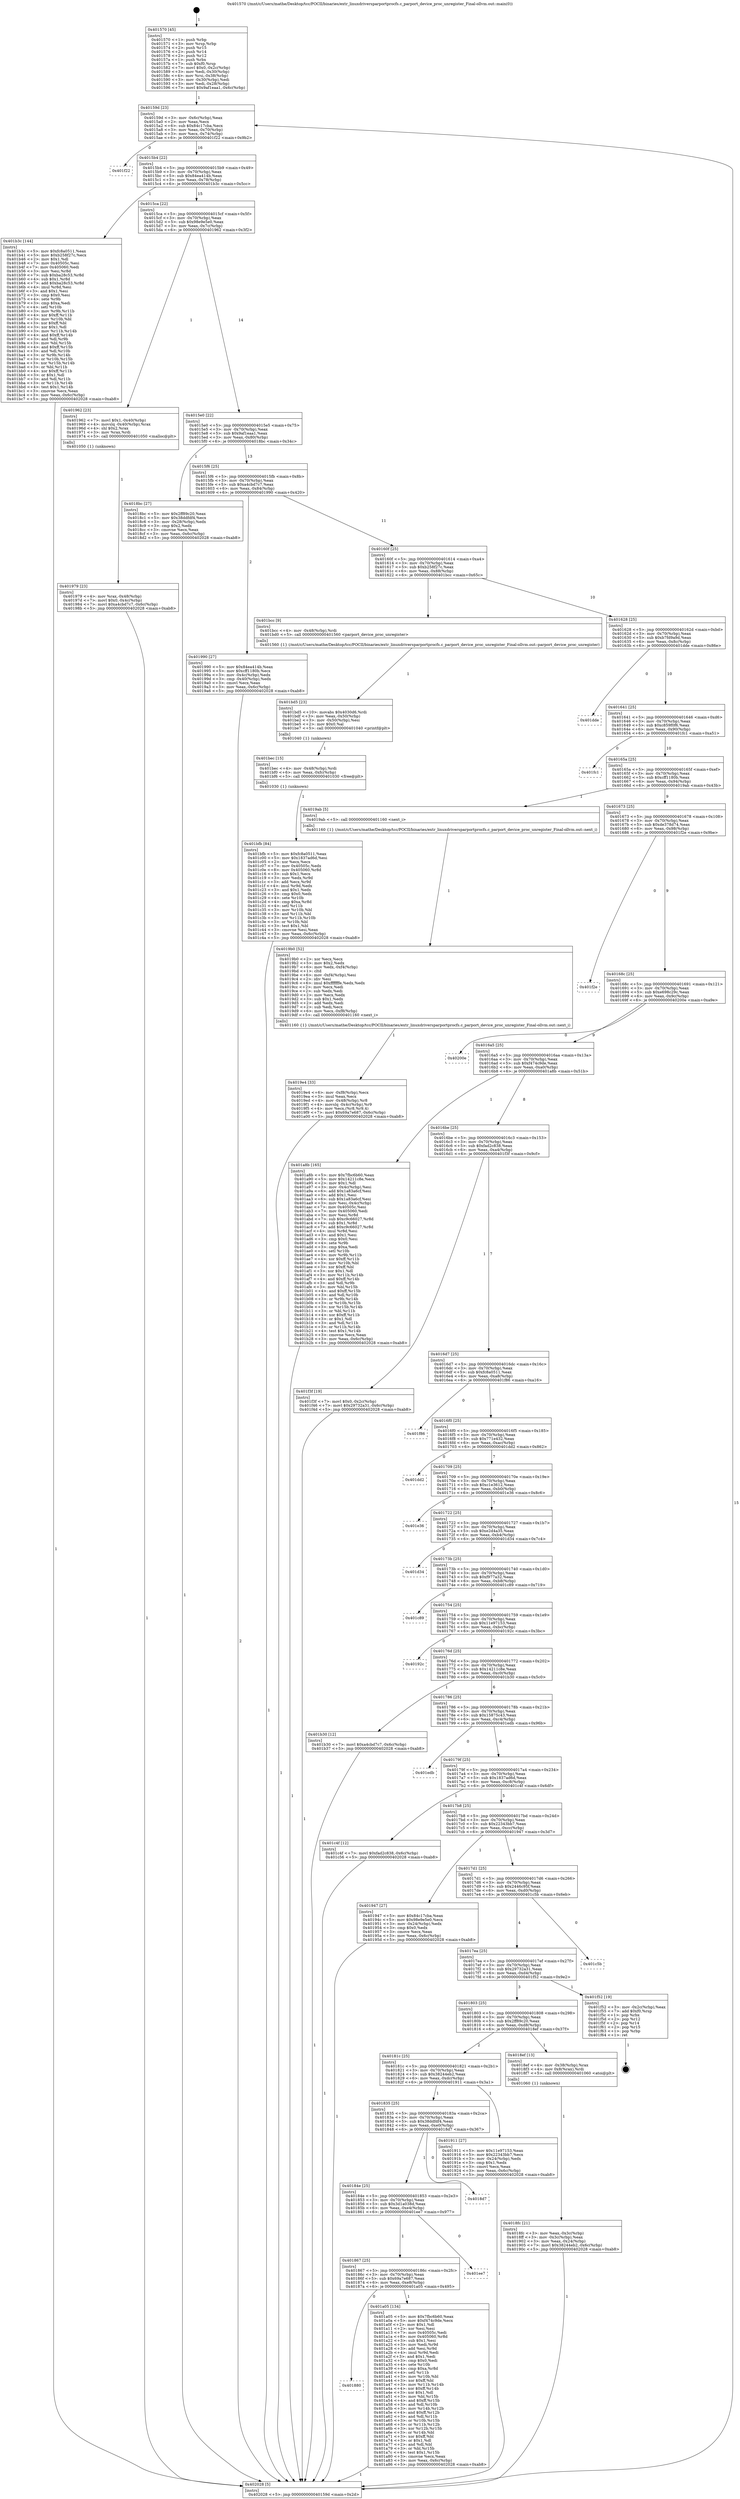 digraph "0x401570" {
  label = "0x401570 (/mnt/c/Users/mathe/Desktop/tcc/POCII/binaries/extr_linuxdriversparportprocfs.c_parport_device_proc_unregister_Final-ollvm.out::main(0))"
  labelloc = "t"
  node[shape=record]

  Entry [label="",width=0.3,height=0.3,shape=circle,fillcolor=black,style=filled]
  "0x40159d" [label="{
     0x40159d [23]\l
     | [instrs]\l
     &nbsp;&nbsp;0x40159d \<+3\>: mov -0x6c(%rbp),%eax\l
     &nbsp;&nbsp;0x4015a0 \<+2\>: mov %eax,%ecx\l
     &nbsp;&nbsp;0x4015a2 \<+6\>: sub $0x84c17cba,%ecx\l
     &nbsp;&nbsp;0x4015a8 \<+3\>: mov %eax,-0x70(%rbp)\l
     &nbsp;&nbsp;0x4015ab \<+3\>: mov %ecx,-0x74(%rbp)\l
     &nbsp;&nbsp;0x4015ae \<+6\>: je 0000000000401f22 \<main+0x9b2\>\l
  }"]
  "0x401f22" [label="{
     0x401f22\l
  }", style=dashed]
  "0x4015b4" [label="{
     0x4015b4 [22]\l
     | [instrs]\l
     &nbsp;&nbsp;0x4015b4 \<+5\>: jmp 00000000004015b9 \<main+0x49\>\l
     &nbsp;&nbsp;0x4015b9 \<+3\>: mov -0x70(%rbp),%eax\l
     &nbsp;&nbsp;0x4015bc \<+5\>: sub $0x84ea414b,%eax\l
     &nbsp;&nbsp;0x4015c1 \<+3\>: mov %eax,-0x78(%rbp)\l
     &nbsp;&nbsp;0x4015c4 \<+6\>: je 0000000000401b3c \<main+0x5cc\>\l
  }"]
  Exit [label="",width=0.3,height=0.3,shape=circle,fillcolor=black,style=filled,peripheries=2]
  "0x401b3c" [label="{
     0x401b3c [144]\l
     | [instrs]\l
     &nbsp;&nbsp;0x401b3c \<+5\>: mov $0xfc8a0511,%eax\l
     &nbsp;&nbsp;0x401b41 \<+5\>: mov $0xb258f27c,%ecx\l
     &nbsp;&nbsp;0x401b46 \<+2\>: mov $0x1,%dl\l
     &nbsp;&nbsp;0x401b48 \<+7\>: mov 0x40505c,%esi\l
     &nbsp;&nbsp;0x401b4f \<+7\>: mov 0x405060,%edi\l
     &nbsp;&nbsp;0x401b56 \<+3\>: mov %esi,%r8d\l
     &nbsp;&nbsp;0x401b59 \<+7\>: sub $0xba28c53,%r8d\l
     &nbsp;&nbsp;0x401b60 \<+4\>: sub $0x1,%r8d\l
     &nbsp;&nbsp;0x401b64 \<+7\>: add $0xba28c53,%r8d\l
     &nbsp;&nbsp;0x401b6b \<+4\>: imul %r8d,%esi\l
     &nbsp;&nbsp;0x401b6f \<+3\>: and $0x1,%esi\l
     &nbsp;&nbsp;0x401b72 \<+3\>: cmp $0x0,%esi\l
     &nbsp;&nbsp;0x401b75 \<+4\>: sete %r9b\l
     &nbsp;&nbsp;0x401b79 \<+3\>: cmp $0xa,%edi\l
     &nbsp;&nbsp;0x401b7c \<+4\>: setl %r10b\l
     &nbsp;&nbsp;0x401b80 \<+3\>: mov %r9b,%r11b\l
     &nbsp;&nbsp;0x401b83 \<+4\>: xor $0xff,%r11b\l
     &nbsp;&nbsp;0x401b87 \<+3\>: mov %r10b,%bl\l
     &nbsp;&nbsp;0x401b8a \<+3\>: xor $0xff,%bl\l
     &nbsp;&nbsp;0x401b8d \<+3\>: xor $0x1,%dl\l
     &nbsp;&nbsp;0x401b90 \<+3\>: mov %r11b,%r14b\l
     &nbsp;&nbsp;0x401b93 \<+4\>: and $0xff,%r14b\l
     &nbsp;&nbsp;0x401b97 \<+3\>: and %dl,%r9b\l
     &nbsp;&nbsp;0x401b9a \<+3\>: mov %bl,%r15b\l
     &nbsp;&nbsp;0x401b9d \<+4\>: and $0xff,%r15b\l
     &nbsp;&nbsp;0x401ba1 \<+3\>: and %dl,%r10b\l
     &nbsp;&nbsp;0x401ba4 \<+3\>: or %r9b,%r14b\l
     &nbsp;&nbsp;0x401ba7 \<+3\>: or %r10b,%r15b\l
     &nbsp;&nbsp;0x401baa \<+3\>: xor %r15b,%r14b\l
     &nbsp;&nbsp;0x401bad \<+3\>: or %bl,%r11b\l
     &nbsp;&nbsp;0x401bb0 \<+4\>: xor $0xff,%r11b\l
     &nbsp;&nbsp;0x401bb4 \<+3\>: or $0x1,%dl\l
     &nbsp;&nbsp;0x401bb7 \<+3\>: and %dl,%r11b\l
     &nbsp;&nbsp;0x401bba \<+3\>: or %r11b,%r14b\l
     &nbsp;&nbsp;0x401bbd \<+4\>: test $0x1,%r14b\l
     &nbsp;&nbsp;0x401bc1 \<+3\>: cmovne %ecx,%eax\l
     &nbsp;&nbsp;0x401bc4 \<+3\>: mov %eax,-0x6c(%rbp)\l
     &nbsp;&nbsp;0x401bc7 \<+5\>: jmp 0000000000402028 \<main+0xab8\>\l
  }"]
  "0x4015ca" [label="{
     0x4015ca [22]\l
     | [instrs]\l
     &nbsp;&nbsp;0x4015ca \<+5\>: jmp 00000000004015cf \<main+0x5f\>\l
     &nbsp;&nbsp;0x4015cf \<+3\>: mov -0x70(%rbp),%eax\l
     &nbsp;&nbsp;0x4015d2 \<+5\>: sub $0x98e9e5e0,%eax\l
     &nbsp;&nbsp;0x4015d7 \<+3\>: mov %eax,-0x7c(%rbp)\l
     &nbsp;&nbsp;0x4015da \<+6\>: je 0000000000401962 \<main+0x3f2\>\l
  }"]
  "0x401bfb" [label="{
     0x401bfb [84]\l
     | [instrs]\l
     &nbsp;&nbsp;0x401bfb \<+5\>: mov $0xfc8a0511,%eax\l
     &nbsp;&nbsp;0x401c00 \<+5\>: mov $0x1837ad6d,%esi\l
     &nbsp;&nbsp;0x401c05 \<+2\>: xor %ecx,%ecx\l
     &nbsp;&nbsp;0x401c07 \<+7\>: mov 0x40505c,%edx\l
     &nbsp;&nbsp;0x401c0e \<+8\>: mov 0x405060,%r8d\l
     &nbsp;&nbsp;0x401c16 \<+3\>: sub $0x1,%ecx\l
     &nbsp;&nbsp;0x401c19 \<+3\>: mov %edx,%r9d\l
     &nbsp;&nbsp;0x401c1c \<+3\>: add %ecx,%r9d\l
     &nbsp;&nbsp;0x401c1f \<+4\>: imul %r9d,%edx\l
     &nbsp;&nbsp;0x401c23 \<+3\>: and $0x1,%edx\l
     &nbsp;&nbsp;0x401c26 \<+3\>: cmp $0x0,%edx\l
     &nbsp;&nbsp;0x401c29 \<+4\>: sete %r10b\l
     &nbsp;&nbsp;0x401c2d \<+4\>: cmp $0xa,%r8d\l
     &nbsp;&nbsp;0x401c31 \<+4\>: setl %r11b\l
     &nbsp;&nbsp;0x401c35 \<+3\>: mov %r10b,%bl\l
     &nbsp;&nbsp;0x401c38 \<+3\>: and %r11b,%bl\l
     &nbsp;&nbsp;0x401c3b \<+3\>: xor %r11b,%r10b\l
     &nbsp;&nbsp;0x401c3e \<+3\>: or %r10b,%bl\l
     &nbsp;&nbsp;0x401c41 \<+3\>: test $0x1,%bl\l
     &nbsp;&nbsp;0x401c44 \<+3\>: cmovne %esi,%eax\l
     &nbsp;&nbsp;0x401c47 \<+3\>: mov %eax,-0x6c(%rbp)\l
     &nbsp;&nbsp;0x401c4a \<+5\>: jmp 0000000000402028 \<main+0xab8\>\l
  }"]
  "0x401962" [label="{
     0x401962 [23]\l
     | [instrs]\l
     &nbsp;&nbsp;0x401962 \<+7\>: movl $0x1,-0x40(%rbp)\l
     &nbsp;&nbsp;0x401969 \<+4\>: movslq -0x40(%rbp),%rax\l
     &nbsp;&nbsp;0x40196d \<+4\>: shl $0x2,%rax\l
     &nbsp;&nbsp;0x401971 \<+3\>: mov %rax,%rdi\l
     &nbsp;&nbsp;0x401974 \<+5\>: call 0000000000401050 \<malloc@plt\>\l
     | [calls]\l
     &nbsp;&nbsp;0x401050 \{1\} (unknown)\l
  }"]
  "0x4015e0" [label="{
     0x4015e0 [22]\l
     | [instrs]\l
     &nbsp;&nbsp;0x4015e0 \<+5\>: jmp 00000000004015e5 \<main+0x75\>\l
     &nbsp;&nbsp;0x4015e5 \<+3\>: mov -0x70(%rbp),%eax\l
     &nbsp;&nbsp;0x4015e8 \<+5\>: sub $0x9af1eaa1,%eax\l
     &nbsp;&nbsp;0x4015ed \<+3\>: mov %eax,-0x80(%rbp)\l
     &nbsp;&nbsp;0x4015f0 \<+6\>: je 00000000004018bc \<main+0x34c\>\l
  }"]
  "0x401bec" [label="{
     0x401bec [15]\l
     | [instrs]\l
     &nbsp;&nbsp;0x401bec \<+4\>: mov -0x48(%rbp),%rdi\l
     &nbsp;&nbsp;0x401bf0 \<+6\>: mov %eax,-0xfc(%rbp)\l
     &nbsp;&nbsp;0x401bf6 \<+5\>: call 0000000000401030 \<free@plt\>\l
     | [calls]\l
     &nbsp;&nbsp;0x401030 \{1\} (unknown)\l
  }"]
  "0x4018bc" [label="{
     0x4018bc [27]\l
     | [instrs]\l
     &nbsp;&nbsp;0x4018bc \<+5\>: mov $0x2ff89c20,%eax\l
     &nbsp;&nbsp;0x4018c1 \<+5\>: mov $0x38ddfdf4,%ecx\l
     &nbsp;&nbsp;0x4018c6 \<+3\>: mov -0x28(%rbp),%edx\l
     &nbsp;&nbsp;0x4018c9 \<+3\>: cmp $0x2,%edx\l
     &nbsp;&nbsp;0x4018cc \<+3\>: cmovne %ecx,%eax\l
     &nbsp;&nbsp;0x4018cf \<+3\>: mov %eax,-0x6c(%rbp)\l
     &nbsp;&nbsp;0x4018d2 \<+5\>: jmp 0000000000402028 \<main+0xab8\>\l
  }"]
  "0x4015f6" [label="{
     0x4015f6 [25]\l
     | [instrs]\l
     &nbsp;&nbsp;0x4015f6 \<+5\>: jmp 00000000004015fb \<main+0x8b\>\l
     &nbsp;&nbsp;0x4015fb \<+3\>: mov -0x70(%rbp),%eax\l
     &nbsp;&nbsp;0x4015fe \<+5\>: sub $0xa4cbd7c7,%eax\l
     &nbsp;&nbsp;0x401603 \<+6\>: mov %eax,-0x84(%rbp)\l
     &nbsp;&nbsp;0x401609 \<+6\>: je 0000000000401990 \<main+0x420\>\l
  }"]
  "0x402028" [label="{
     0x402028 [5]\l
     | [instrs]\l
     &nbsp;&nbsp;0x402028 \<+5\>: jmp 000000000040159d \<main+0x2d\>\l
  }"]
  "0x401570" [label="{
     0x401570 [45]\l
     | [instrs]\l
     &nbsp;&nbsp;0x401570 \<+1\>: push %rbp\l
     &nbsp;&nbsp;0x401571 \<+3\>: mov %rsp,%rbp\l
     &nbsp;&nbsp;0x401574 \<+2\>: push %r15\l
     &nbsp;&nbsp;0x401576 \<+2\>: push %r14\l
     &nbsp;&nbsp;0x401578 \<+2\>: push %r12\l
     &nbsp;&nbsp;0x40157a \<+1\>: push %rbx\l
     &nbsp;&nbsp;0x40157b \<+7\>: sub $0xf0,%rsp\l
     &nbsp;&nbsp;0x401582 \<+7\>: movl $0x0,-0x2c(%rbp)\l
     &nbsp;&nbsp;0x401589 \<+3\>: mov %edi,-0x30(%rbp)\l
     &nbsp;&nbsp;0x40158c \<+4\>: mov %rsi,-0x38(%rbp)\l
     &nbsp;&nbsp;0x401590 \<+3\>: mov -0x30(%rbp),%edi\l
     &nbsp;&nbsp;0x401593 \<+3\>: mov %edi,-0x28(%rbp)\l
     &nbsp;&nbsp;0x401596 \<+7\>: movl $0x9af1eaa1,-0x6c(%rbp)\l
  }"]
  "0x401bd5" [label="{
     0x401bd5 [23]\l
     | [instrs]\l
     &nbsp;&nbsp;0x401bd5 \<+10\>: movabs $0x4030d6,%rdi\l
     &nbsp;&nbsp;0x401bdf \<+3\>: mov %eax,-0x50(%rbp)\l
     &nbsp;&nbsp;0x401be2 \<+3\>: mov -0x50(%rbp),%esi\l
     &nbsp;&nbsp;0x401be5 \<+2\>: mov $0x0,%al\l
     &nbsp;&nbsp;0x401be7 \<+5\>: call 0000000000401040 \<printf@plt\>\l
     | [calls]\l
     &nbsp;&nbsp;0x401040 \{1\} (unknown)\l
  }"]
  "0x401990" [label="{
     0x401990 [27]\l
     | [instrs]\l
     &nbsp;&nbsp;0x401990 \<+5\>: mov $0x84ea414b,%eax\l
     &nbsp;&nbsp;0x401995 \<+5\>: mov $0xcff1180b,%ecx\l
     &nbsp;&nbsp;0x40199a \<+3\>: mov -0x4c(%rbp),%edx\l
     &nbsp;&nbsp;0x40199d \<+3\>: cmp -0x40(%rbp),%edx\l
     &nbsp;&nbsp;0x4019a0 \<+3\>: cmovl %ecx,%eax\l
     &nbsp;&nbsp;0x4019a3 \<+3\>: mov %eax,-0x6c(%rbp)\l
     &nbsp;&nbsp;0x4019a6 \<+5\>: jmp 0000000000402028 \<main+0xab8\>\l
  }"]
  "0x40160f" [label="{
     0x40160f [25]\l
     | [instrs]\l
     &nbsp;&nbsp;0x40160f \<+5\>: jmp 0000000000401614 \<main+0xa4\>\l
     &nbsp;&nbsp;0x401614 \<+3\>: mov -0x70(%rbp),%eax\l
     &nbsp;&nbsp;0x401617 \<+5\>: sub $0xb258f27c,%eax\l
     &nbsp;&nbsp;0x40161c \<+6\>: mov %eax,-0x88(%rbp)\l
     &nbsp;&nbsp;0x401622 \<+6\>: je 0000000000401bcc \<main+0x65c\>\l
  }"]
  "0x401880" [label="{
     0x401880\l
  }", style=dashed]
  "0x401bcc" [label="{
     0x401bcc [9]\l
     | [instrs]\l
     &nbsp;&nbsp;0x401bcc \<+4\>: mov -0x48(%rbp),%rdi\l
     &nbsp;&nbsp;0x401bd0 \<+5\>: call 0000000000401560 \<parport_device_proc_unregister\>\l
     | [calls]\l
     &nbsp;&nbsp;0x401560 \{1\} (/mnt/c/Users/mathe/Desktop/tcc/POCII/binaries/extr_linuxdriversparportprocfs.c_parport_device_proc_unregister_Final-ollvm.out::parport_device_proc_unregister)\l
  }"]
  "0x401628" [label="{
     0x401628 [25]\l
     | [instrs]\l
     &nbsp;&nbsp;0x401628 \<+5\>: jmp 000000000040162d \<main+0xbd\>\l
     &nbsp;&nbsp;0x40162d \<+3\>: mov -0x70(%rbp),%eax\l
     &nbsp;&nbsp;0x401630 \<+5\>: sub $0xb7fd9a9d,%eax\l
     &nbsp;&nbsp;0x401635 \<+6\>: mov %eax,-0x8c(%rbp)\l
     &nbsp;&nbsp;0x40163b \<+6\>: je 0000000000401dde \<main+0x86e\>\l
  }"]
  "0x401a05" [label="{
     0x401a05 [134]\l
     | [instrs]\l
     &nbsp;&nbsp;0x401a05 \<+5\>: mov $0x7fbc6b60,%eax\l
     &nbsp;&nbsp;0x401a0a \<+5\>: mov $0xf474c9de,%ecx\l
     &nbsp;&nbsp;0x401a0f \<+2\>: mov $0x1,%dl\l
     &nbsp;&nbsp;0x401a11 \<+2\>: xor %esi,%esi\l
     &nbsp;&nbsp;0x401a13 \<+7\>: mov 0x40505c,%edi\l
     &nbsp;&nbsp;0x401a1a \<+8\>: mov 0x405060,%r8d\l
     &nbsp;&nbsp;0x401a22 \<+3\>: sub $0x1,%esi\l
     &nbsp;&nbsp;0x401a25 \<+3\>: mov %edi,%r9d\l
     &nbsp;&nbsp;0x401a28 \<+3\>: add %esi,%r9d\l
     &nbsp;&nbsp;0x401a2b \<+4\>: imul %r9d,%edi\l
     &nbsp;&nbsp;0x401a2f \<+3\>: and $0x1,%edi\l
     &nbsp;&nbsp;0x401a32 \<+3\>: cmp $0x0,%edi\l
     &nbsp;&nbsp;0x401a35 \<+4\>: sete %r10b\l
     &nbsp;&nbsp;0x401a39 \<+4\>: cmp $0xa,%r8d\l
     &nbsp;&nbsp;0x401a3d \<+4\>: setl %r11b\l
     &nbsp;&nbsp;0x401a41 \<+3\>: mov %r10b,%bl\l
     &nbsp;&nbsp;0x401a44 \<+3\>: xor $0xff,%bl\l
     &nbsp;&nbsp;0x401a47 \<+3\>: mov %r11b,%r14b\l
     &nbsp;&nbsp;0x401a4a \<+4\>: xor $0xff,%r14b\l
     &nbsp;&nbsp;0x401a4e \<+3\>: xor $0x1,%dl\l
     &nbsp;&nbsp;0x401a51 \<+3\>: mov %bl,%r15b\l
     &nbsp;&nbsp;0x401a54 \<+4\>: and $0xff,%r15b\l
     &nbsp;&nbsp;0x401a58 \<+3\>: and %dl,%r10b\l
     &nbsp;&nbsp;0x401a5b \<+3\>: mov %r14b,%r12b\l
     &nbsp;&nbsp;0x401a5e \<+4\>: and $0xff,%r12b\l
     &nbsp;&nbsp;0x401a62 \<+3\>: and %dl,%r11b\l
     &nbsp;&nbsp;0x401a65 \<+3\>: or %r10b,%r15b\l
     &nbsp;&nbsp;0x401a68 \<+3\>: or %r11b,%r12b\l
     &nbsp;&nbsp;0x401a6b \<+3\>: xor %r12b,%r15b\l
     &nbsp;&nbsp;0x401a6e \<+3\>: or %r14b,%bl\l
     &nbsp;&nbsp;0x401a71 \<+3\>: xor $0xff,%bl\l
     &nbsp;&nbsp;0x401a74 \<+3\>: or $0x1,%dl\l
     &nbsp;&nbsp;0x401a77 \<+2\>: and %dl,%bl\l
     &nbsp;&nbsp;0x401a79 \<+3\>: or %bl,%r15b\l
     &nbsp;&nbsp;0x401a7c \<+4\>: test $0x1,%r15b\l
     &nbsp;&nbsp;0x401a80 \<+3\>: cmovne %ecx,%eax\l
     &nbsp;&nbsp;0x401a83 \<+3\>: mov %eax,-0x6c(%rbp)\l
     &nbsp;&nbsp;0x401a86 \<+5\>: jmp 0000000000402028 \<main+0xab8\>\l
  }"]
  "0x401dde" [label="{
     0x401dde\l
  }", style=dashed]
  "0x401641" [label="{
     0x401641 [25]\l
     | [instrs]\l
     &nbsp;&nbsp;0x401641 \<+5\>: jmp 0000000000401646 \<main+0xd6\>\l
     &nbsp;&nbsp;0x401646 \<+3\>: mov -0x70(%rbp),%eax\l
     &nbsp;&nbsp;0x401649 \<+5\>: sub $0xc859f0f6,%eax\l
     &nbsp;&nbsp;0x40164e \<+6\>: mov %eax,-0x90(%rbp)\l
     &nbsp;&nbsp;0x401654 \<+6\>: je 0000000000401fc1 \<main+0xa51\>\l
  }"]
  "0x401867" [label="{
     0x401867 [25]\l
     | [instrs]\l
     &nbsp;&nbsp;0x401867 \<+5\>: jmp 000000000040186c \<main+0x2fc\>\l
     &nbsp;&nbsp;0x40186c \<+3\>: mov -0x70(%rbp),%eax\l
     &nbsp;&nbsp;0x40186f \<+5\>: sub $0x69a7e687,%eax\l
     &nbsp;&nbsp;0x401874 \<+6\>: mov %eax,-0xe8(%rbp)\l
     &nbsp;&nbsp;0x40187a \<+6\>: je 0000000000401a05 \<main+0x495\>\l
  }"]
  "0x401fc1" [label="{
     0x401fc1\l
  }", style=dashed]
  "0x40165a" [label="{
     0x40165a [25]\l
     | [instrs]\l
     &nbsp;&nbsp;0x40165a \<+5\>: jmp 000000000040165f \<main+0xef\>\l
     &nbsp;&nbsp;0x40165f \<+3\>: mov -0x70(%rbp),%eax\l
     &nbsp;&nbsp;0x401662 \<+5\>: sub $0xcff1180b,%eax\l
     &nbsp;&nbsp;0x401667 \<+6\>: mov %eax,-0x94(%rbp)\l
     &nbsp;&nbsp;0x40166d \<+6\>: je 00000000004019ab \<main+0x43b\>\l
  }"]
  "0x401ee7" [label="{
     0x401ee7\l
  }", style=dashed]
  "0x4019ab" [label="{
     0x4019ab [5]\l
     | [instrs]\l
     &nbsp;&nbsp;0x4019ab \<+5\>: call 0000000000401160 \<next_i\>\l
     | [calls]\l
     &nbsp;&nbsp;0x401160 \{1\} (/mnt/c/Users/mathe/Desktop/tcc/POCII/binaries/extr_linuxdriversparportprocfs.c_parport_device_proc_unregister_Final-ollvm.out::next_i)\l
  }"]
  "0x401673" [label="{
     0x401673 [25]\l
     | [instrs]\l
     &nbsp;&nbsp;0x401673 \<+5\>: jmp 0000000000401678 \<main+0x108\>\l
     &nbsp;&nbsp;0x401678 \<+3\>: mov -0x70(%rbp),%eax\l
     &nbsp;&nbsp;0x40167b \<+5\>: sub $0xde378d74,%eax\l
     &nbsp;&nbsp;0x401680 \<+6\>: mov %eax,-0x98(%rbp)\l
     &nbsp;&nbsp;0x401686 \<+6\>: je 0000000000401f2e \<main+0x9be\>\l
  }"]
  "0x40184e" [label="{
     0x40184e [25]\l
     | [instrs]\l
     &nbsp;&nbsp;0x40184e \<+5\>: jmp 0000000000401853 \<main+0x2e3\>\l
     &nbsp;&nbsp;0x401853 \<+3\>: mov -0x70(%rbp),%eax\l
     &nbsp;&nbsp;0x401856 \<+5\>: sub $0x3d1a038d,%eax\l
     &nbsp;&nbsp;0x40185b \<+6\>: mov %eax,-0xe4(%rbp)\l
     &nbsp;&nbsp;0x401861 \<+6\>: je 0000000000401ee7 \<main+0x977\>\l
  }"]
  "0x401f2e" [label="{
     0x401f2e\l
  }", style=dashed]
  "0x40168c" [label="{
     0x40168c [25]\l
     | [instrs]\l
     &nbsp;&nbsp;0x40168c \<+5\>: jmp 0000000000401691 \<main+0x121\>\l
     &nbsp;&nbsp;0x401691 \<+3\>: mov -0x70(%rbp),%eax\l
     &nbsp;&nbsp;0x401694 \<+5\>: sub $0xe698c29c,%eax\l
     &nbsp;&nbsp;0x401699 \<+6\>: mov %eax,-0x9c(%rbp)\l
     &nbsp;&nbsp;0x40169f \<+6\>: je 000000000040200e \<main+0xa9e\>\l
  }"]
  "0x4018d7" [label="{
     0x4018d7\l
  }", style=dashed]
  "0x40200e" [label="{
     0x40200e\l
  }", style=dashed]
  "0x4016a5" [label="{
     0x4016a5 [25]\l
     | [instrs]\l
     &nbsp;&nbsp;0x4016a5 \<+5\>: jmp 00000000004016aa \<main+0x13a\>\l
     &nbsp;&nbsp;0x4016aa \<+3\>: mov -0x70(%rbp),%eax\l
     &nbsp;&nbsp;0x4016ad \<+5\>: sub $0xf474c9de,%eax\l
     &nbsp;&nbsp;0x4016b2 \<+6\>: mov %eax,-0xa0(%rbp)\l
     &nbsp;&nbsp;0x4016b8 \<+6\>: je 0000000000401a8b \<main+0x51b\>\l
  }"]
  "0x4019e4" [label="{
     0x4019e4 [33]\l
     | [instrs]\l
     &nbsp;&nbsp;0x4019e4 \<+6\>: mov -0xf8(%rbp),%ecx\l
     &nbsp;&nbsp;0x4019ea \<+3\>: imul %eax,%ecx\l
     &nbsp;&nbsp;0x4019ed \<+4\>: mov -0x48(%rbp),%r8\l
     &nbsp;&nbsp;0x4019f1 \<+4\>: movslq -0x4c(%rbp),%r9\l
     &nbsp;&nbsp;0x4019f5 \<+4\>: mov %ecx,(%r8,%r9,4)\l
     &nbsp;&nbsp;0x4019f9 \<+7\>: movl $0x69a7e687,-0x6c(%rbp)\l
     &nbsp;&nbsp;0x401a00 \<+5\>: jmp 0000000000402028 \<main+0xab8\>\l
  }"]
  "0x401a8b" [label="{
     0x401a8b [165]\l
     | [instrs]\l
     &nbsp;&nbsp;0x401a8b \<+5\>: mov $0x7fbc6b60,%eax\l
     &nbsp;&nbsp;0x401a90 \<+5\>: mov $0x14211c8e,%ecx\l
     &nbsp;&nbsp;0x401a95 \<+2\>: mov $0x1,%dl\l
     &nbsp;&nbsp;0x401a97 \<+3\>: mov -0x4c(%rbp),%esi\l
     &nbsp;&nbsp;0x401a9a \<+6\>: add $0x1a83a6cf,%esi\l
     &nbsp;&nbsp;0x401aa0 \<+3\>: add $0x1,%esi\l
     &nbsp;&nbsp;0x401aa3 \<+6\>: sub $0x1a83a6cf,%esi\l
     &nbsp;&nbsp;0x401aa9 \<+3\>: mov %esi,-0x4c(%rbp)\l
     &nbsp;&nbsp;0x401aac \<+7\>: mov 0x40505c,%esi\l
     &nbsp;&nbsp;0x401ab3 \<+7\>: mov 0x405060,%edi\l
     &nbsp;&nbsp;0x401aba \<+3\>: mov %esi,%r8d\l
     &nbsp;&nbsp;0x401abd \<+7\>: sub $0xc9c66027,%r8d\l
     &nbsp;&nbsp;0x401ac4 \<+4\>: sub $0x1,%r8d\l
     &nbsp;&nbsp;0x401ac8 \<+7\>: add $0xc9c66027,%r8d\l
     &nbsp;&nbsp;0x401acf \<+4\>: imul %r8d,%esi\l
     &nbsp;&nbsp;0x401ad3 \<+3\>: and $0x1,%esi\l
     &nbsp;&nbsp;0x401ad6 \<+3\>: cmp $0x0,%esi\l
     &nbsp;&nbsp;0x401ad9 \<+4\>: sete %r9b\l
     &nbsp;&nbsp;0x401add \<+3\>: cmp $0xa,%edi\l
     &nbsp;&nbsp;0x401ae0 \<+4\>: setl %r10b\l
     &nbsp;&nbsp;0x401ae4 \<+3\>: mov %r9b,%r11b\l
     &nbsp;&nbsp;0x401ae7 \<+4\>: xor $0xff,%r11b\l
     &nbsp;&nbsp;0x401aeb \<+3\>: mov %r10b,%bl\l
     &nbsp;&nbsp;0x401aee \<+3\>: xor $0xff,%bl\l
     &nbsp;&nbsp;0x401af1 \<+3\>: xor $0x1,%dl\l
     &nbsp;&nbsp;0x401af4 \<+3\>: mov %r11b,%r14b\l
     &nbsp;&nbsp;0x401af7 \<+4\>: and $0xff,%r14b\l
     &nbsp;&nbsp;0x401afb \<+3\>: and %dl,%r9b\l
     &nbsp;&nbsp;0x401afe \<+3\>: mov %bl,%r15b\l
     &nbsp;&nbsp;0x401b01 \<+4\>: and $0xff,%r15b\l
     &nbsp;&nbsp;0x401b05 \<+3\>: and %dl,%r10b\l
     &nbsp;&nbsp;0x401b08 \<+3\>: or %r9b,%r14b\l
     &nbsp;&nbsp;0x401b0b \<+3\>: or %r10b,%r15b\l
     &nbsp;&nbsp;0x401b0e \<+3\>: xor %r15b,%r14b\l
     &nbsp;&nbsp;0x401b11 \<+3\>: or %bl,%r11b\l
     &nbsp;&nbsp;0x401b14 \<+4\>: xor $0xff,%r11b\l
     &nbsp;&nbsp;0x401b18 \<+3\>: or $0x1,%dl\l
     &nbsp;&nbsp;0x401b1b \<+3\>: and %dl,%r11b\l
     &nbsp;&nbsp;0x401b1e \<+3\>: or %r11b,%r14b\l
     &nbsp;&nbsp;0x401b21 \<+4\>: test $0x1,%r14b\l
     &nbsp;&nbsp;0x401b25 \<+3\>: cmovne %ecx,%eax\l
     &nbsp;&nbsp;0x401b28 \<+3\>: mov %eax,-0x6c(%rbp)\l
     &nbsp;&nbsp;0x401b2b \<+5\>: jmp 0000000000402028 \<main+0xab8\>\l
  }"]
  "0x4016be" [label="{
     0x4016be [25]\l
     | [instrs]\l
     &nbsp;&nbsp;0x4016be \<+5\>: jmp 00000000004016c3 \<main+0x153\>\l
     &nbsp;&nbsp;0x4016c3 \<+3\>: mov -0x70(%rbp),%eax\l
     &nbsp;&nbsp;0x4016c6 \<+5\>: sub $0xfad2c838,%eax\l
     &nbsp;&nbsp;0x4016cb \<+6\>: mov %eax,-0xa4(%rbp)\l
     &nbsp;&nbsp;0x4016d1 \<+6\>: je 0000000000401f3f \<main+0x9cf\>\l
  }"]
  "0x4019b0" [label="{
     0x4019b0 [52]\l
     | [instrs]\l
     &nbsp;&nbsp;0x4019b0 \<+2\>: xor %ecx,%ecx\l
     &nbsp;&nbsp;0x4019b2 \<+5\>: mov $0x2,%edx\l
     &nbsp;&nbsp;0x4019b7 \<+6\>: mov %edx,-0xf4(%rbp)\l
     &nbsp;&nbsp;0x4019bd \<+1\>: cltd\l
     &nbsp;&nbsp;0x4019be \<+6\>: mov -0xf4(%rbp),%esi\l
     &nbsp;&nbsp;0x4019c4 \<+2\>: idiv %esi\l
     &nbsp;&nbsp;0x4019c6 \<+6\>: imul $0xfffffffe,%edx,%edx\l
     &nbsp;&nbsp;0x4019cc \<+2\>: mov %ecx,%edi\l
     &nbsp;&nbsp;0x4019ce \<+2\>: sub %edx,%edi\l
     &nbsp;&nbsp;0x4019d0 \<+2\>: mov %ecx,%edx\l
     &nbsp;&nbsp;0x4019d2 \<+3\>: sub $0x1,%edx\l
     &nbsp;&nbsp;0x4019d5 \<+2\>: add %edx,%edi\l
     &nbsp;&nbsp;0x4019d7 \<+2\>: sub %edi,%ecx\l
     &nbsp;&nbsp;0x4019d9 \<+6\>: mov %ecx,-0xf8(%rbp)\l
     &nbsp;&nbsp;0x4019df \<+5\>: call 0000000000401160 \<next_i\>\l
     | [calls]\l
     &nbsp;&nbsp;0x401160 \{1\} (/mnt/c/Users/mathe/Desktop/tcc/POCII/binaries/extr_linuxdriversparportprocfs.c_parport_device_proc_unregister_Final-ollvm.out::next_i)\l
  }"]
  "0x401f3f" [label="{
     0x401f3f [19]\l
     | [instrs]\l
     &nbsp;&nbsp;0x401f3f \<+7\>: movl $0x0,-0x2c(%rbp)\l
     &nbsp;&nbsp;0x401f46 \<+7\>: movl $0x29732a31,-0x6c(%rbp)\l
     &nbsp;&nbsp;0x401f4d \<+5\>: jmp 0000000000402028 \<main+0xab8\>\l
  }"]
  "0x4016d7" [label="{
     0x4016d7 [25]\l
     | [instrs]\l
     &nbsp;&nbsp;0x4016d7 \<+5\>: jmp 00000000004016dc \<main+0x16c\>\l
     &nbsp;&nbsp;0x4016dc \<+3\>: mov -0x70(%rbp),%eax\l
     &nbsp;&nbsp;0x4016df \<+5\>: sub $0xfc8a0511,%eax\l
     &nbsp;&nbsp;0x4016e4 \<+6\>: mov %eax,-0xa8(%rbp)\l
     &nbsp;&nbsp;0x4016ea \<+6\>: je 0000000000401f86 \<main+0xa16\>\l
  }"]
  "0x401979" [label="{
     0x401979 [23]\l
     | [instrs]\l
     &nbsp;&nbsp;0x401979 \<+4\>: mov %rax,-0x48(%rbp)\l
     &nbsp;&nbsp;0x40197d \<+7\>: movl $0x0,-0x4c(%rbp)\l
     &nbsp;&nbsp;0x401984 \<+7\>: movl $0xa4cbd7c7,-0x6c(%rbp)\l
     &nbsp;&nbsp;0x40198b \<+5\>: jmp 0000000000402028 \<main+0xab8\>\l
  }"]
  "0x401f86" [label="{
     0x401f86\l
  }", style=dashed]
  "0x4016f0" [label="{
     0x4016f0 [25]\l
     | [instrs]\l
     &nbsp;&nbsp;0x4016f0 \<+5\>: jmp 00000000004016f5 \<main+0x185\>\l
     &nbsp;&nbsp;0x4016f5 \<+3\>: mov -0x70(%rbp),%eax\l
     &nbsp;&nbsp;0x4016f8 \<+5\>: sub $0x771e432,%eax\l
     &nbsp;&nbsp;0x4016fd \<+6\>: mov %eax,-0xac(%rbp)\l
     &nbsp;&nbsp;0x401703 \<+6\>: je 0000000000401dd2 \<main+0x862\>\l
  }"]
  "0x401835" [label="{
     0x401835 [25]\l
     | [instrs]\l
     &nbsp;&nbsp;0x401835 \<+5\>: jmp 000000000040183a \<main+0x2ca\>\l
     &nbsp;&nbsp;0x40183a \<+3\>: mov -0x70(%rbp),%eax\l
     &nbsp;&nbsp;0x40183d \<+5\>: sub $0x38ddfdf4,%eax\l
     &nbsp;&nbsp;0x401842 \<+6\>: mov %eax,-0xe0(%rbp)\l
     &nbsp;&nbsp;0x401848 \<+6\>: je 00000000004018d7 \<main+0x367\>\l
  }"]
  "0x401dd2" [label="{
     0x401dd2\l
  }", style=dashed]
  "0x401709" [label="{
     0x401709 [25]\l
     | [instrs]\l
     &nbsp;&nbsp;0x401709 \<+5\>: jmp 000000000040170e \<main+0x19e\>\l
     &nbsp;&nbsp;0x40170e \<+3\>: mov -0x70(%rbp),%eax\l
     &nbsp;&nbsp;0x401711 \<+5\>: sub $0xc1e3612,%eax\l
     &nbsp;&nbsp;0x401716 \<+6\>: mov %eax,-0xb0(%rbp)\l
     &nbsp;&nbsp;0x40171c \<+6\>: je 0000000000401e36 \<main+0x8c6\>\l
  }"]
  "0x401911" [label="{
     0x401911 [27]\l
     | [instrs]\l
     &nbsp;&nbsp;0x401911 \<+5\>: mov $0x11e97153,%eax\l
     &nbsp;&nbsp;0x401916 \<+5\>: mov $0x22343bb7,%ecx\l
     &nbsp;&nbsp;0x40191b \<+3\>: mov -0x24(%rbp),%edx\l
     &nbsp;&nbsp;0x40191e \<+3\>: cmp $0x1,%edx\l
     &nbsp;&nbsp;0x401921 \<+3\>: cmovl %ecx,%eax\l
     &nbsp;&nbsp;0x401924 \<+3\>: mov %eax,-0x6c(%rbp)\l
     &nbsp;&nbsp;0x401927 \<+5\>: jmp 0000000000402028 \<main+0xab8\>\l
  }"]
  "0x401e36" [label="{
     0x401e36\l
  }", style=dashed]
  "0x401722" [label="{
     0x401722 [25]\l
     | [instrs]\l
     &nbsp;&nbsp;0x401722 \<+5\>: jmp 0000000000401727 \<main+0x1b7\>\l
     &nbsp;&nbsp;0x401727 \<+3\>: mov -0x70(%rbp),%eax\l
     &nbsp;&nbsp;0x40172a \<+5\>: sub $0xe2d4a35,%eax\l
     &nbsp;&nbsp;0x40172f \<+6\>: mov %eax,-0xb4(%rbp)\l
     &nbsp;&nbsp;0x401735 \<+6\>: je 0000000000401d34 \<main+0x7c4\>\l
  }"]
  "0x4018fc" [label="{
     0x4018fc [21]\l
     | [instrs]\l
     &nbsp;&nbsp;0x4018fc \<+3\>: mov %eax,-0x3c(%rbp)\l
     &nbsp;&nbsp;0x4018ff \<+3\>: mov -0x3c(%rbp),%eax\l
     &nbsp;&nbsp;0x401902 \<+3\>: mov %eax,-0x24(%rbp)\l
     &nbsp;&nbsp;0x401905 \<+7\>: movl $0x38244eb2,-0x6c(%rbp)\l
     &nbsp;&nbsp;0x40190c \<+5\>: jmp 0000000000402028 \<main+0xab8\>\l
  }"]
  "0x401d34" [label="{
     0x401d34\l
  }", style=dashed]
  "0x40173b" [label="{
     0x40173b [25]\l
     | [instrs]\l
     &nbsp;&nbsp;0x40173b \<+5\>: jmp 0000000000401740 \<main+0x1d0\>\l
     &nbsp;&nbsp;0x401740 \<+3\>: mov -0x70(%rbp),%eax\l
     &nbsp;&nbsp;0x401743 \<+5\>: sub $0xf977a32,%eax\l
     &nbsp;&nbsp;0x401748 \<+6\>: mov %eax,-0xb8(%rbp)\l
     &nbsp;&nbsp;0x40174e \<+6\>: je 0000000000401c89 \<main+0x719\>\l
  }"]
  "0x40181c" [label="{
     0x40181c [25]\l
     | [instrs]\l
     &nbsp;&nbsp;0x40181c \<+5\>: jmp 0000000000401821 \<main+0x2b1\>\l
     &nbsp;&nbsp;0x401821 \<+3\>: mov -0x70(%rbp),%eax\l
     &nbsp;&nbsp;0x401824 \<+5\>: sub $0x38244eb2,%eax\l
     &nbsp;&nbsp;0x401829 \<+6\>: mov %eax,-0xdc(%rbp)\l
     &nbsp;&nbsp;0x40182f \<+6\>: je 0000000000401911 \<main+0x3a1\>\l
  }"]
  "0x401c89" [label="{
     0x401c89\l
  }", style=dashed]
  "0x401754" [label="{
     0x401754 [25]\l
     | [instrs]\l
     &nbsp;&nbsp;0x401754 \<+5\>: jmp 0000000000401759 \<main+0x1e9\>\l
     &nbsp;&nbsp;0x401759 \<+3\>: mov -0x70(%rbp),%eax\l
     &nbsp;&nbsp;0x40175c \<+5\>: sub $0x11e97153,%eax\l
     &nbsp;&nbsp;0x401761 \<+6\>: mov %eax,-0xbc(%rbp)\l
     &nbsp;&nbsp;0x401767 \<+6\>: je 000000000040192c \<main+0x3bc\>\l
  }"]
  "0x4018ef" [label="{
     0x4018ef [13]\l
     | [instrs]\l
     &nbsp;&nbsp;0x4018ef \<+4\>: mov -0x38(%rbp),%rax\l
     &nbsp;&nbsp;0x4018f3 \<+4\>: mov 0x8(%rax),%rdi\l
     &nbsp;&nbsp;0x4018f7 \<+5\>: call 0000000000401060 \<atoi@plt\>\l
     | [calls]\l
     &nbsp;&nbsp;0x401060 \{1\} (unknown)\l
  }"]
  "0x40192c" [label="{
     0x40192c\l
  }", style=dashed]
  "0x40176d" [label="{
     0x40176d [25]\l
     | [instrs]\l
     &nbsp;&nbsp;0x40176d \<+5\>: jmp 0000000000401772 \<main+0x202\>\l
     &nbsp;&nbsp;0x401772 \<+3\>: mov -0x70(%rbp),%eax\l
     &nbsp;&nbsp;0x401775 \<+5\>: sub $0x14211c8e,%eax\l
     &nbsp;&nbsp;0x40177a \<+6\>: mov %eax,-0xc0(%rbp)\l
     &nbsp;&nbsp;0x401780 \<+6\>: je 0000000000401b30 \<main+0x5c0\>\l
  }"]
  "0x401803" [label="{
     0x401803 [25]\l
     | [instrs]\l
     &nbsp;&nbsp;0x401803 \<+5\>: jmp 0000000000401808 \<main+0x298\>\l
     &nbsp;&nbsp;0x401808 \<+3\>: mov -0x70(%rbp),%eax\l
     &nbsp;&nbsp;0x40180b \<+5\>: sub $0x2ff89c20,%eax\l
     &nbsp;&nbsp;0x401810 \<+6\>: mov %eax,-0xd8(%rbp)\l
     &nbsp;&nbsp;0x401816 \<+6\>: je 00000000004018ef \<main+0x37f\>\l
  }"]
  "0x401b30" [label="{
     0x401b30 [12]\l
     | [instrs]\l
     &nbsp;&nbsp;0x401b30 \<+7\>: movl $0xa4cbd7c7,-0x6c(%rbp)\l
     &nbsp;&nbsp;0x401b37 \<+5\>: jmp 0000000000402028 \<main+0xab8\>\l
  }"]
  "0x401786" [label="{
     0x401786 [25]\l
     | [instrs]\l
     &nbsp;&nbsp;0x401786 \<+5\>: jmp 000000000040178b \<main+0x21b\>\l
     &nbsp;&nbsp;0x40178b \<+3\>: mov -0x70(%rbp),%eax\l
     &nbsp;&nbsp;0x40178e \<+5\>: sub $0x15875c43,%eax\l
     &nbsp;&nbsp;0x401793 \<+6\>: mov %eax,-0xc4(%rbp)\l
     &nbsp;&nbsp;0x401799 \<+6\>: je 0000000000401edb \<main+0x96b\>\l
  }"]
  "0x401f52" [label="{
     0x401f52 [19]\l
     | [instrs]\l
     &nbsp;&nbsp;0x401f52 \<+3\>: mov -0x2c(%rbp),%eax\l
     &nbsp;&nbsp;0x401f55 \<+7\>: add $0xf0,%rsp\l
     &nbsp;&nbsp;0x401f5c \<+1\>: pop %rbx\l
     &nbsp;&nbsp;0x401f5d \<+2\>: pop %r12\l
     &nbsp;&nbsp;0x401f5f \<+2\>: pop %r14\l
     &nbsp;&nbsp;0x401f61 \<+2\>: pop %r15\l
     &nbsp;&nbsp;0x401f63 \<+1\>: pop %rbp\l
     &nbsp;&nbsp;0x401f64 \<+1\>: ret\l
  }"]
  "0x401edb" [label="{
     0x401edb\l
  }", style=dashed]
  "0x40179f" [label="{
     0x40179f [25]\l
     | [instrs]\l
     &nbsp;&nbsp;0x40179f \<+5\>: jmp 00000000004017a4 \<main+0x234\>\l
     &nbsp;&nbsp;0x4017a4 \<+3\>: mov -0x70(%rbp),%eax\l
     &nbsp;&nbsp;0x4017a7 \<+5\>: sub $0x1837ad6d,%eax\l
     &nbsp;&nbsp;0x4017ac \<+6\>: mov %eax,-0xc8(%rbp)\l
     &nbsp;&nbsp;0x4017b2 \<+6\>: je 0000000000401c4f \<main+0x6df\>\l
  }"]
  "0x4017ea" [label="{
     0x4017ea [25]\l
     | [instrs]\l
     &nbsp;&nbsp;0x4017ea \<+5\>: jmp 00000000004017ef \<main+0x27f\>\l
     &nbsp;&nbsp;0x4017ef \<+3\>: mov -0x70(%rbp),%eax\l
     &nbsp;&nbsp;0x4017f2 \<+5\>: sub $0x29732a31,%eax\l
     &nbsp;&nbsp;0x4017f7 \<+6\>: mov %eax,-0xd4(%rbp)\l
     &nbsp;&nbsp;0x4017fd \<+6\>: je 0000000000401f52 \<main+0x9e2\>\l
  }"]
  "0x401c4f" [label="{
     0x401c4f [12]\l
     | [instrs]\l
     &nbsp;&nbsp;0x401c4f \<+7\>: movl $0xfad2c838,-0x6c(%rbp)\l
     &nbsp;&nbsp;0x401c56 \<+5\>: jmp 0000000000402028 \<main+0xab8\>\l
  }"]
  "0x4017b8" [label="{
     0x4017b8 [25]\l
     | [instrs]\l
     &nbsp;&nbsp;0x4017b8 \<+5\>: jmp 00000000004017bd \<main+0x24d\>\l
     &nbsp;&nbsp;0x4017bd \<+3\>: mov -0x70(%rbp),%eax\l
     &nbsp;&nbsp;0x4017c0 \<+5\>: sub $0x22343bb7,%eax\l
     &nbsp;&nbsp;0x4017c5 \<+6\>: mov %eax,-0xcc(%rbp)\l
     &nbsp;&nbsp;0x4017cb \<+6\>: je 0000000000401947 \<main+0x3d7\>\l
  }"]
  "0x401c5b" [label="{
     0x401c5b\l
  }", style=dashed]
  "0x401947" [label="{
     0x401947 [27]\l
     | [instrs]\l
     &nbsp;&nbsp;0x401947 \<+5\>: mov $0x84c17cba,%eax\l
     &nbsp;&nbsp;0x40194c \<+5\>: mov $0x98e9e5e0,%ecx\l
     &nbsp;&nbsp;0x401951 \<+3\>: mov -0x24(%rbp),%edx\l
     &nbsp;&nbsp;0x401954 \<+3\>: cmp $0x0,%edx\l
     &nbsp;&nbsp;0x401957 \<+3\>: cmove %ecx,%eax\l
     &nbsp;&nbsp;0x40195a \<+3\>: mov %eax,-0x6c(%rbp)\l
     &nbsp;&nbsp;0x40195d \<+5\>: jmp 0000000000402028 \<main+0xab8\>\l
  }"]
  "0x4017d1" [label="{
     0x4017d1 [25]\l
     | [instrs]\l
     &nbsp;&nbsp;0x4017d1 \<+5\>: jmp 00000000004017d6 \<main+0x266\>\l
     &nbsp;&nbsp;0x4017d6 \<+3\>: mov -0x70(%rbp),%eax\l
     &nbsp;&nbsp;0x4017d9 \<+5\>: sub $0x2446c95f,%eax\l
     &nbsp;&nbsp;0x4017de \<+6\>: mov %eax,-0xd0(%rbp)\l
     &nbsp;&nbsp;0x4017e4 \<+6\>: je 0000000000401c5b \<main+0x6eb\>\l
  }"]
  Entry -> "0x401570" [label=" 1"]
  "0x40159d" -> "0x401f22" [label=" 0"]
  "0x40159d" -> "0x4015b4" [label=" 16"]
  "0x401f52" -> Exit [label=" 1"]
  "0x4015b4" -> "0x401b3c" [label=" 1"]
  "0x4015b4" -> "0x4015ca" [label=" 15"]
  "0x401f3f" -> "0x402028" [label=" 1"]
  "0x4015ca" -> "0x401962" [label=" 1"]
  "0x4015ca" -> "0x4015e0" [label=" 14"]
  "0x401c4f" -> "0x402028" [label=" 1"]
  "0x4015e0" -> "0x4018bc" [label=" 1"]
  "0x4015e0" -> "0x4015f6" [label=" 13"]
  "0x4018bc" -> "0x402028" [label=" 1"]
  "0x401570" -> "0x40159d" [label=" 1"]
  "0x402028" -> "0x40159d" [label=" 15"]
  "0x401bfb" -> "0x402028" [label=" 1"]
  "0x4015f6" -> "0x401990" [label=" 2"]
  "0x4015f6" -> "0x40160f" [label=" 11"]
  "0x401bec" -> "0x401bfb" [label=" 1"]
  "0x40160f" -> "0x401bcc" [label=" 1"]
  "0x40160f" -> "0x401628" [label=" 10"]
  "0x401bd5" -> "0x401bec" [label=" 1"]
  "0x401628" -> "0x401dde" [label=" 0"]
  "0x401628" -> "0x401641" [label=" 10"]
  "0x401bcc" -> "0x401bd5" [label=" 1"]
  "0x401641" -> "0x401fc1" [label=" 0"]
  "0x401641" -> "0x40165a" [label=" 10"]
  "0x401b30" -> "0x402028" [label=" 1"]
  "0x40165a" -> "0x4019ab" [label=" 1"]
  "0x40165a" -> "0x401673" [label=" 9"]
  "0x401a8b" -> "0x402028" [label=" 1"]
  "0x401673" -> "0x401f2e" [label=" 0"]
  "0x401673" -> "0x40168c" [label=" 9"]
  "0x401867" -> "0x401880" [label=" 0"]
  "0x40168c" -> "0x40200e" [label=" 0"]
  "0x40168c" -> "0x4016a5" [label=" 9"]
  "0x401867" -> "0x401a05" [label=" 1"]
  "0x4016a5" -> "0x401a8b" [label=" 1"]
  "0x4016a5" -> "0x4016be" [label=" 8"]
  "0x40184e" -> "0x401867" [label=" 1"]
  "0x4016be" -> "0x401f3f" [label=" 1"]
  "0x4016be" -> "0x4016d7" [label=" 7"]
  "0x40184e" -> "0x401ee7" [label=" 0"]
  "0x4016d7" -> "0x401f86" [label=" 0"]
  "0x4016d7" -> "0x4016f0" [label=" 7"]
  "0x401a05" -> "0x402028" [label=" 1"]
  "0x4016f0" -> "0x401dd2" [label=" 0"]
  "0x4016f0" -> "0x401709" [label=" 7"]
  "0x401835" -> "0x40184e" [label=" 1"]
  "0x401709" -> "0x401e36" [label=" 0"]
  "0x401709" -> "0x401722" [label=" 7"]
  "0x401835" -> "0x4018d7" [label=" 0"]
  "0x401722" -> "0x401d34" [label=" 0"]
  "0x401722" -> "0x40173b" [label=" 7"]
  "0x4019e4" -> "0x402028" [label=" 1"]
  "0x40173b" -> "0x401c89" [label=" 0"]
  "0x40173b" -> "0x401754" [label=" 7"]
  "0x4019b0" -> "0x4019e4" [label=" 1"]
  "0x401754" -> "0x40192c" [label=" 0"]
  "0x401754" -> "0x40176d" [label=" 7"]
  "0x4019ab" -> "0x4019b0" [label=" 1"]
  "0x40176d" -> "0x401b30" [label=" 1"]
  "0x40176d" -> "0x401786" [label=" 6"]
  "0x401979" -> "0x402028" [label=" 1"]
  "0x401786" -> "0x401edb" [label=" 0"]
  "0x401786" -> "0x40179f" [label=" 6"]
  "0x401962" -> "0x401979" [label=" 1"]
  "0x40179f" -> "0x401c4f" [label=" 1"]
  "0x40179f" -> "0x4017b8" [label=" 5"]
  "0x401911" -> "0x402028" [label=" 1"]
  "0x4017b8" -> "0x401947" [label=" 1"]
  "0x4017b8" -> "0x4017d1" [label=" 4"]
  "0x40181c" -> "0x401835" [label=" 1"]
  "0x4017d1" -> "0x401c5b" [label=" 0"]
  "0x4017d1" -> "0x4017ea" [label=" 4"]
  "0x401947" -> "0x402028" [label=" 1"]
  "0x4017ea" -> "0x401f52" [label=" 1"]
  "0x4017ea" -> "0x401803" [label=" 3"]
  "0x401990" -> "0x402028" [label=" 2"]
  "0x401803" -> "0x4018ef" [label=" 1"]
  "0x401803" -> "0x40181c" [label=" 2"]
  "0x4018ef" -> "0x4018fc" [label=" 1"]
  "0x4018fc" -> "0x402028" [label=" 1"]
  "0x401b3c" -> "0x402028" [label=" 1"]
  "0x40181c" -> "0x401911" [label=" 1"]
}
